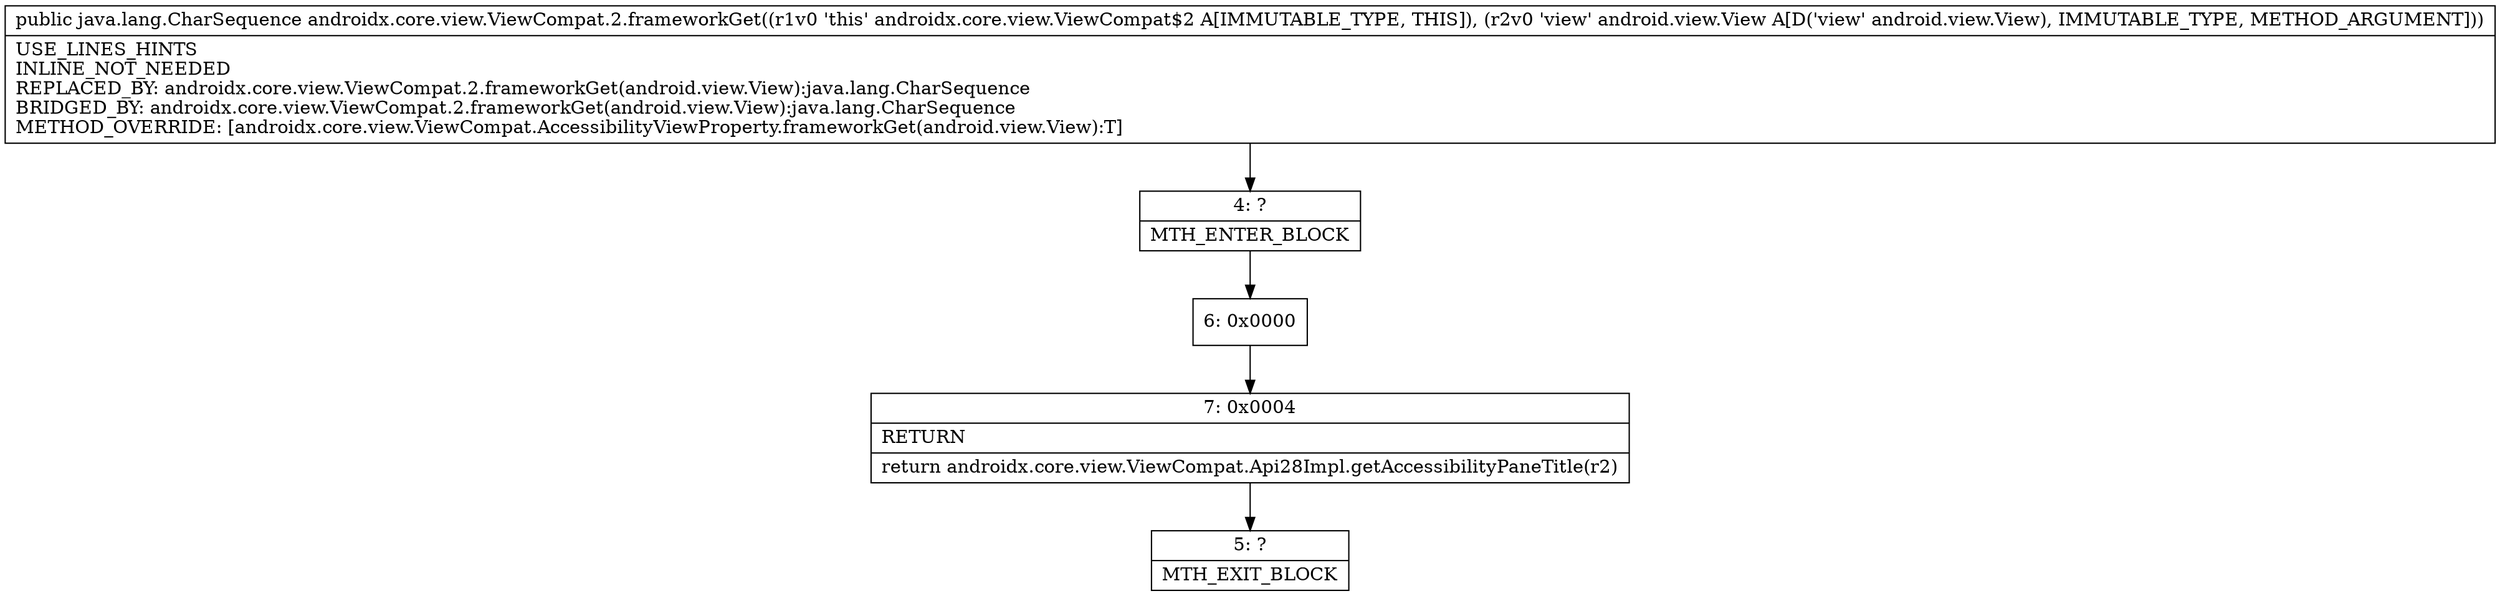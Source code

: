 digraph "CFG forandroidx.core.view.ViewCompat.2.frameworkGet(Landroid\/view\/View;)Ljava\/lang\/CharSequence;" {
Node_4 [shape=record,label="{4\:\ ?|MTH_ENTER_BLOCK\l}"];
Node_6 [shape=record,label="{6\:\ 0x0000}"];
Node_7 [shape=record,label="{7\:\ 0x0004|RETURN\l|return androidx.core.view.ViewCompat.Api28Impl.getAccessibilityPaneTitle(r2)\l}"];
Node_5 [shape=record,label="{5\:\ ?|MTH_EXIT_BLOCK\l}"];
MethodNode[shape=record,label="{public java.lang.CharSequence androidx.core.view.ViewCompat.2.frameworkGet((r1v0 'this' androidx.core.view.ViewCompat$2 A[IMMUTABLE_TYPE, THIS]), (r2v0 'view' android.view.View A[D('view' android.view.View), IMMUTABLE_TYPE, METHOD_ARGUMENT]))  | USE_LINES_HINTS\lINLINE_NOT_NEEDED\lREPLACED_BY: androidx.core.view.ViewCompat.2.frameworkGet(android.view.View):java.lang.CharSequence\lBRIDGED_BY: androidx.core.view.ViewCompat.2.frameworkGet(android.view.View):java.lang.CharSequence\lMETHOD_OVERRIDE: [androidx.core.view.ViewCompat.AccessibilityViewProperty.frameworkGet(android.view.View):T]\l}"];
MethodNode -> Node_4;Node_4 -> Node_6;
Node_6 -> Node_7;
Node_7 -> Node_5;
}

